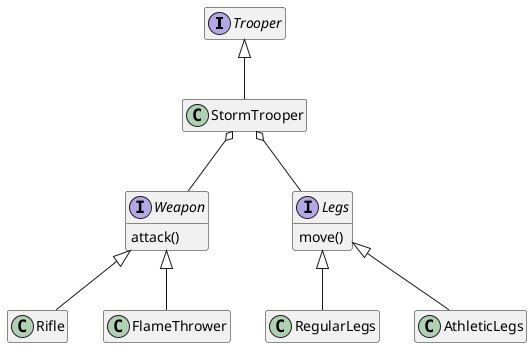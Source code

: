 @startuml
hide empty fields
hide empty methods

interface Trooper
interface Weapon
interface Legs
class StormTrooper
class Rifle
class FlameThrower
class RegularLegs
class AthleticLegs
Trooper <|-- StormTrooper
StormTrooper o-- Legs
StormTrooper o-- Weapon
Weapon <|-- Rifle
Weapon <|-- FlameThrower
Legs <|-- RegularLegs
Legs <|-- AthleticLegs
Legs : move()
Weapon : attack()

@enduml

